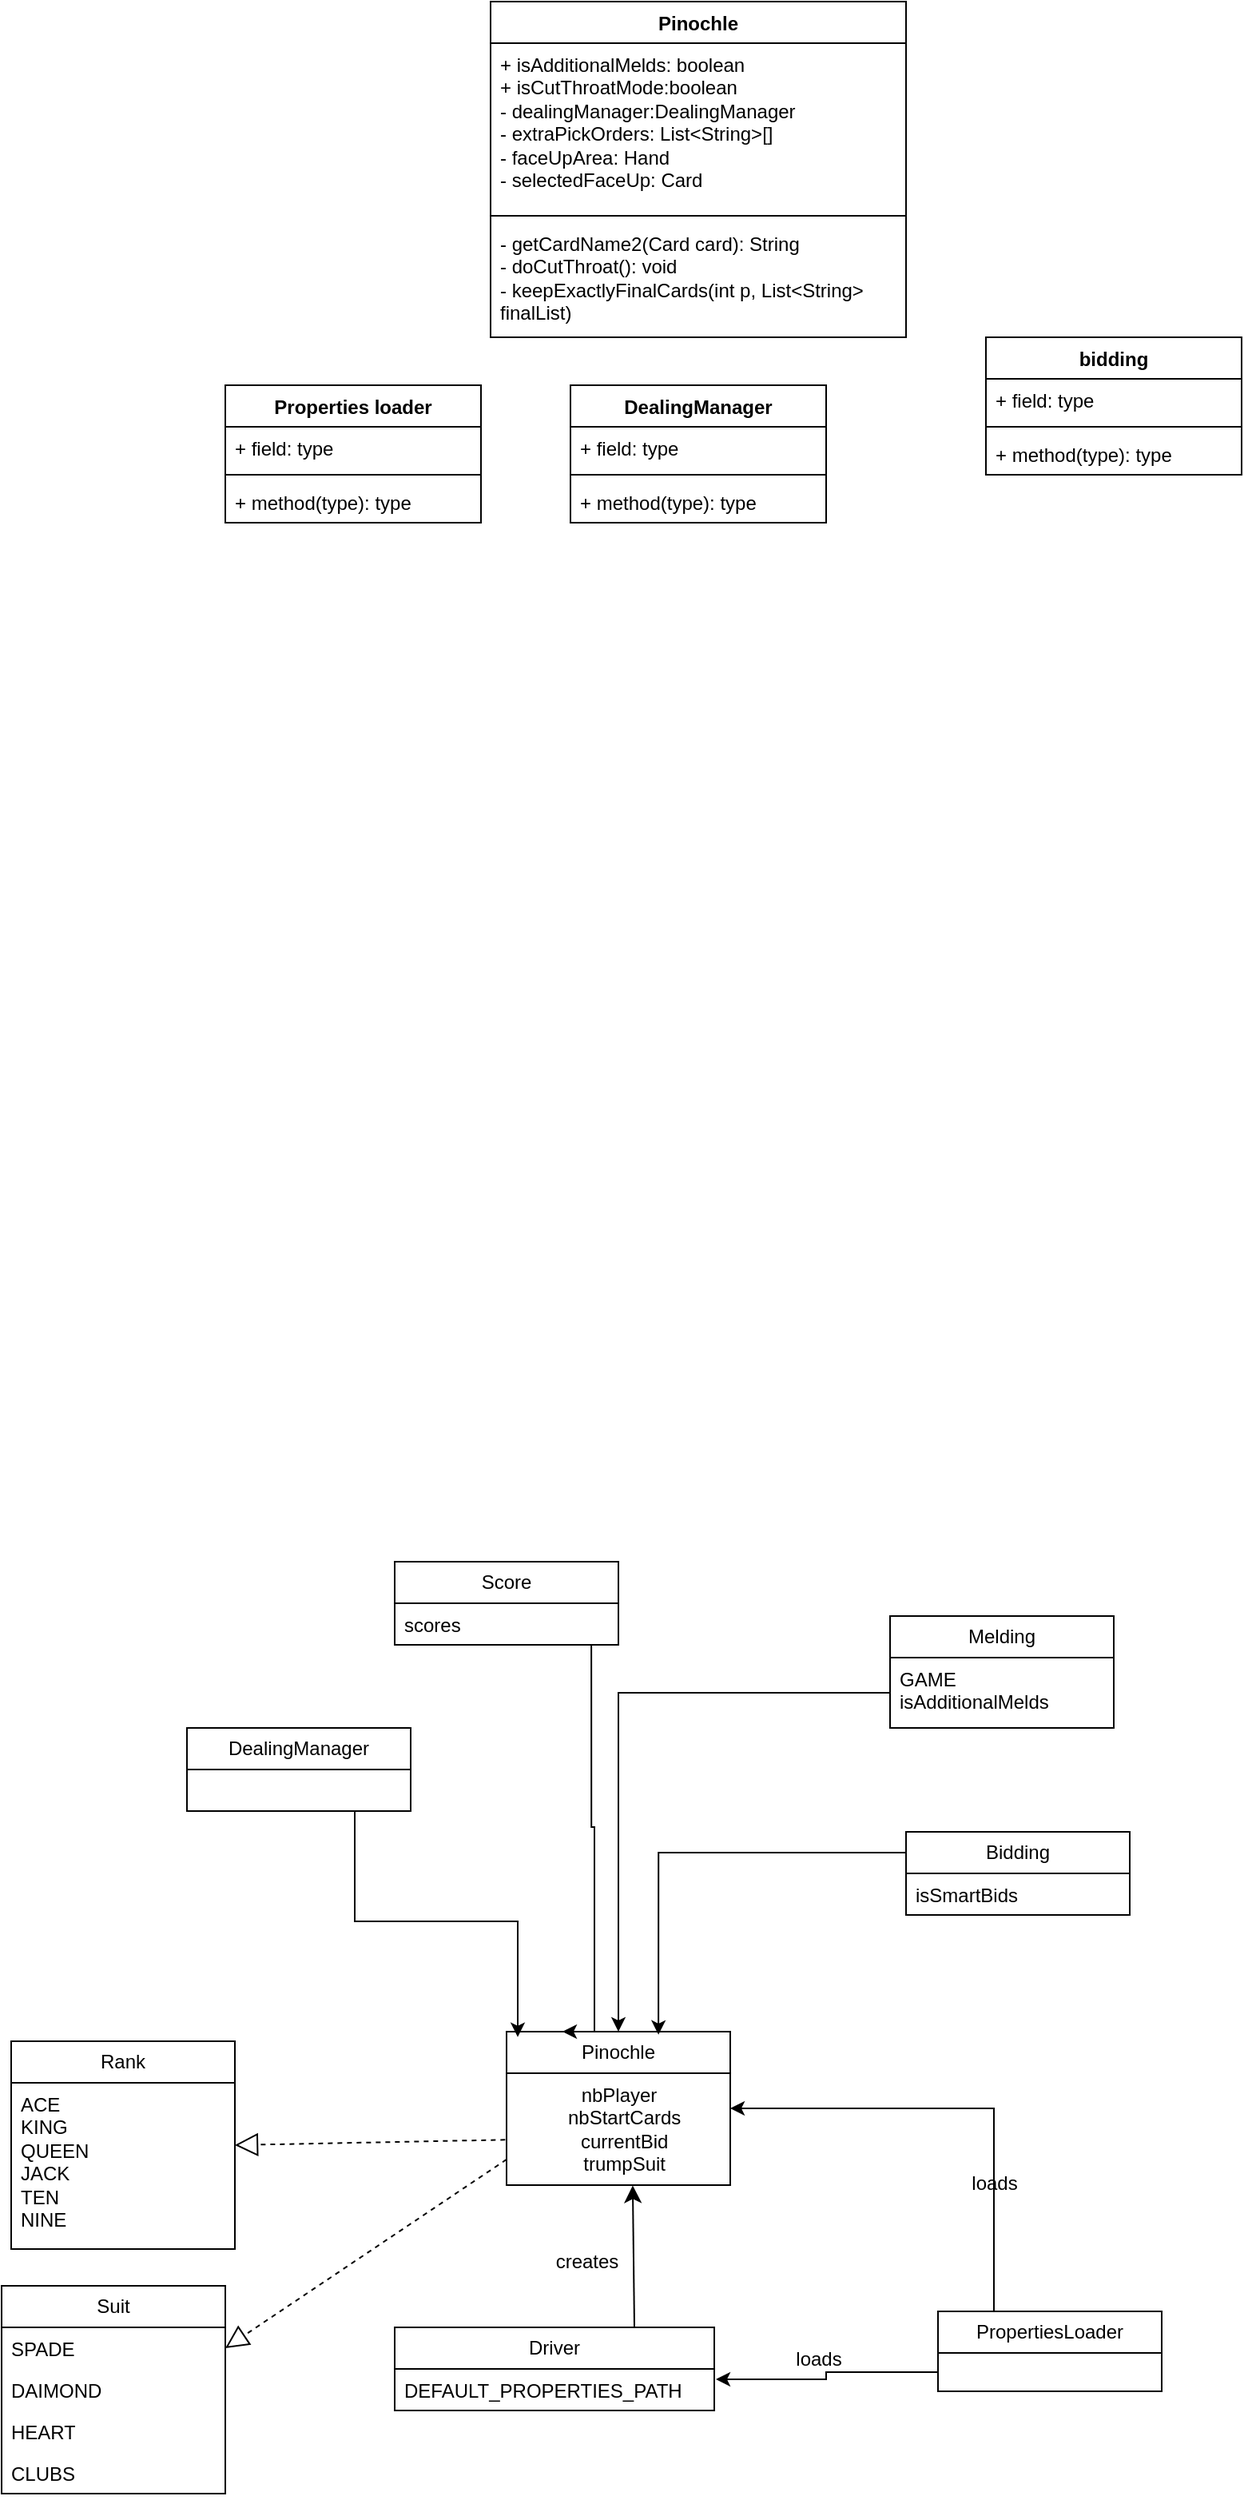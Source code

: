 <mxfile version="27.0.6">
  <diagram name="第 1 页" id="WjV254Gba9erAiQApaUT">
    <mxGraphModel dx="980" dy="1857" grid="1" gridSize="10" guides="1" tooltips="1" connect="1" arrows="1" fold="1" page="1" pageScale="1" pageWidth="827" pageHeight="1169" math="0" shadow="0">
      <root>
        <mxCell id="0" />
        <mxCell id="1" parent="0" />
        <mxCell id="3imu_aPTBYBItrWe76zo-1" value="Melding" style="swimlane;fontStyle=0;childLayout=stackLayout;horizontal=1;startSize=26;fillColor=none;horizontalStack=0;resizeParent=1;resizeParentMax=0;resizeLast=0;collapsible=1;marginBottom=0;whiteSpace=wrap;html=1;" parent="1" vertex="1">
          <mxGeometry x="970" y="330" width="140" height="70" as="geometry" />
        </mxCell>
        <mxCell id="3imu_aPTBYBItrWe76zo-4" value="&lt;div&gt;GAME&lt;/div&gt;&lt;div&gt;isAdditionalMelds&lt;/div&gt;" style="text;strokeColor=none;fillColor=none;align=left;verticalAlign=top;spacingLeft=4;spacingRight=4;overflow=hidden;rotatable=0;points=[[0,0.5],[1,0.5]];portConstraint=eastwest;whiteSpace=wrap;html=1;" parent="3imu_aPTBYBItrWe76zo-1" vertex="1">
          <mxGeometry y="26" width="140" height="44" as="geometry" />
        </mxCell>
        <mxCell id="PVs03nNFmgh6ihw6GwIS-17" value="Bidding" style="swimlane;fontStyle=0;childLayout=stackLayout;horizontal=1;startSize=26;fillColor=none;horizontalStack=0;resizeParent=1;resizeParentMax=0;resizeLast=0;collapsible=1;marginBottom=0;whiteSpace=wrap;html=1;" parent="1" vertex="1">
          <mxGeometry x="980" y="465" width="140" height="52" as="geometry" />
        </mxCell>
        <mxCell id="PVs03nNFmgh6ihw6GwIS-19" value="isSmartBids" style="text;strokeColor=none;fillColor=none;align=left;verticalAlign=top;spacingLeft=4;spacingRight=4;overflow=hidden;rotatable=0;points=[[0,0.5],[1,0.5]];portConstraint=eastwest;whiteSpace=wrap;html=1;" parent="PVs03nNFmgh6ihw6GwIS-17" vertex="1">
          <mxGeometry y="26" width="140" height="26" as="geometry" />
        </mxCell>
        <mxCell id="PVs03nNFmgh6ihw6GwIS-21" value="Score" style="swimlane;fontStyle=0;childLayout=stackLayout;horizontal=1;startSize=26;fillColor=none;horizontalStack=0;resizeParent=1;resizeParentMax=0;resizeLast=0;collapsible=1;marginBottom=0;whiteSpace=wrap;html=1;" parent="1" vertex="1">
          <mxGeometry x="660" y="296" width="140" height="52" as="geometry" />
        </mxCell>
        <mxCell id="PVs03nNFmgh6ihw6GwIS-22" value="scores" style="text;strokeColor=none;fillColor=none;align=left;verticalAlign=top;spacingLeft=4;spacingRight=4;overflow=hidden;rotatable=0;points=[[0,0.5],[1,0.5]];portConstraint=eastwest;whiteSpace=wrap;html=1;" parent="PVs03nNFmgh6ihw6GwIS-21" vertex="1">
          <mxGeometry y="26" width="140" height="26" as="geometry" />
        </mxCell>
        <mxCell id="PVs03nNFmgh6ihw6GwIS-25" value="DealingManager" style="swimlane;fontStyle=0;childLayout=stackLayout;horizontal=1;startSize=26;fillColor=none;horizontalStack=0;resizeParent=1;resizeParentMax=0;resizeLast=0;collapsible=1;marginBottom=0;whiteSpace=wrap;html=1;" parent="1" vertex="1">
          <mxGeometry x="530" y="400" width="140" height="52" as="geometry" />
        </mxCell>
        <mxCell id="BhqL6TJsvbym1Sud5tqn-4" style="edgeStyle=orthogonalEdgeStyle;rounded=0;orthogonalLoop=1;jettySize=auto;html=1;exitX=0.25;exitY=0;exitDx=0;exitDy=0;entryX=1;entryY=0.5;entryDx=0;entryDy=0;" edge="1" parent="1" source="PVs03nNFmgh6ihw6GwIS-33" target="PVs03nNFmgh6ihw6GwIS-46">
          <mxGeometry relative="1" as="geometry" />
        </mxCell>
        <mxCell id="BhqL6TJsvbym1Sud5tqn-20" style="edgeStyle=orthogonalEdgeStyle;rounded=0;orthogonalLoop=1;jettySize=auto;html=1;exitX=0.25;exitY=0;exitDx=0;exitDy=0;entryX=1;entryY=0.5;entryDx=0;entryDy=0;" edge="1" parent="1" source="PVs03nNFmgh6ihw6GwIS-33" target="PVs03nNFmgh6ihw6GwIS-45">
          <mxGeometry relative="1" as="geometry" />
        </mxCell>
        <mxCell id="PVs03nNFmgh6ihw6GwIS-33" value="PropertiesLoader" style="swimlane;fontStyle=0;childLayout=stackLayout;horizontal=1;startSize=26;fillColor=none;horizontalStack=0;resizeParent=1;resizeParentMax=0;resizeLast=0;collapsible=1;marginBottom=0;whiteSpace=wrap;html=1;" parent="1" vertex="1">
          <mxGeometry x="1000" y="765" width="140" height="50" as="geometry" />
        </mxCell>
        <mxCell id="PVs03nNFmgh6ihw6GwIS-34" value="&amp;nbsp;" style="text;strokeColor=none;fillColor=none;align=left;verticalAlign=top;spacingLeft=4;spacingRight=4;overflow=hidden;rotatable=0;points=[[0,0.5],[1,0.5]];portConstraint=eastwest;whiteSpace=wrap;html=1;" parent="PVs03nNFmgh6ihw6GwIS-33" vertex="1">
          <mxGeometry y="26" width="140" height="24" as="geometry" />
        </mxCell>
        <mxCell id="PVs03nNFmgh6ihw6GwIS-37" value="Rank" style="swimlane;fontStyle=0;childLayout=stackLayout;horizontal=1;startSize=26;fillColor=none;horizontalStack=0;resizeParent=1;resizeParentMax=0;resizeLast=0;collapsible=1;marginBottom=0;whiteSpace=wrap;html=1;" parent="1" vertex="1">
          <mxGeometry x="420" y="596" width="140" height="130" as="geometry" />
        </mxCell>
        <mxCell id="PVs03nNFmgh6ihw6GwIS-38" value="ACE&lt;div&gt;KING&lt;br&gt;QUEEN&lt;br&gt;JACK&lt;br&gt;TEN&lt;br&gt;NINE&lt;/div&gt;" style="text;strokeColor=none;fillColor=none;align=left;verticalAlign=top;spacingLeft=4;spacingRight=4;overflow=hidden;rotatable=0;points=[[0,0.5],[1,0.5]];portConstraint=eastwest;whiteSpace=wrap;html=1;" parent="PVs03nNFmgh6ihw6GwIS-37" vertex="1">
          <mxGeometry y="26" width="140" height="104" as="geometry" />
        </mxCell>
        <mxCell id="PVs03nNFmgh6ihw6GwIS-41" value="Driver&lt;span style=&quot;color: rgba(0, 0, 0, 0); font-family: monospace; font-size: 0px; text-align: start; text-wrap-mode: nowrap;&quot;&gt;%3CmxGraphModel%3E%3Croot%3E%3CmxCell%20id%3D%220%22%2F%3E%3CmxCell%20id%3D%221%22%20parent%3D%220%22%2F%3E%3CmxCell%20id%3D%222%22%20value%3D%22Rank%22%20style%3D%22swimlane%3BfontStyle%3D0%3BchildLayout%3DstackLayout%3Bhorizontal%3D1%3BstartSize%3D26%3BfillColor%3Dnone%3BhorizontalStack%3D0%3BresizeParent%3D1%3BresizeParentMax%3D0%3BresizeLast%3D0%3Bcollapsible%3D1%3BmarginBottom%3D0%3BwhiteSpace%3Dwrap%3Bhtml%3D1%3B%22%20vertex%3D%221%22%20parent%3D%221%22%3E%3CmxGeometry%20x%3D%22640%22%20y%3D%22550%22%20width%3D%22140%22%20height%3D%22104%22%20as%3D%22geometry%22%2F%3E%3C%2FmxCell%3E%3CmxCell%20id%3D%223%22%20value%3D%22%2B%20field%3A%20type%22%20style%3D%22text%3BstrokeColor%3Dnone%3BfillColor%3Dnone%3Balign%3Dleft%3BverticalAlign%3Dtop%3BspacingLeft%3D4%3BspacingRight%3D4%3Boverflow%3Dhidden%3Brotatable%3D0%3Bpoints%3D%5B%5B0%2C0.5%5D%2C%5B1%2C0.5%5D%5D%3BportConstraint%3Deastwest%3BwhiteSpace%3Dwrap%3Bhtml%3D1%3B%22%20vertex%3D%221%22%20parent%3D%222%22%3E%3CmxGeometry%20y%3D%2226%22%20width%3D%22140%22%20height%3D%2226%22%20as%3D%22geometry%22%2F%3E%3C%2FmxCell%3E%3CmxCell%20id%3D%224%22%20value%3D%22%2B%20field%3A%20type%22%20style%3D%22text%3BstrokeColor%3Dnone%3BfillColor%3Dnone%3Balign%3Dleft%3BverticalAlign%3Dtop%3BspacingLeft%3D4%3BspacingRight%3D4%3Boverflow%3Dhidden%3Brotatable%3D0%3Bpoints%3D%5B%5B0%2C0.5%5D%2C%5B1%2C0.5%5D%5D%3BportConstraint%3Deastwest%3BwhiteSpace%3Dwrap%3Bhtml%3D1%3B%22%20vertex%3D%221%22%20parent%3D%222%22%3E%3CmxGeometry%20y%3D%2252%22%20width%3D%22140%22%20height%3D%2226%22%20as%3D%22geometry%22%2F%3E%3C%2FmxCell%3E%3CmxCell%20id%3D%225%22%20value%3D%22%2B%20field%3A%20type%22%20style%3D%22text%3BstrokeColor%3Dnone%3BfillColor%3Dnone%3Balign%3Dleft%3BverticalAlign%3Dtop%3BspacingLeft%3D4%3BspacingRight%3D4%3Boverflow%3Dhidden%3Brotatable%3D0%3Bpoints%3D%5B%5B0%2C0.5%5D%2C%5B1%2C0.5%5D%5D%3BportConstraint%3Deastwest%3BwhiteSpace%3Dwrap%3Bhtml%3D1%3B%22%20vertex%3D%221%22%20parent%3D%222%22%3E%3CmxGeometry%20y%3D%2278%22%20width%3D%22140%22%20height%3D%2226%22%20as%3D%22geometry%22%2F%3E%3C%2FmxCell%3E%3C%2Froot%3E%3C%2FmxGraphModel%3E&lt;/span&gt;" style="swimlane;fontStyle=0;childLayout=stackLayout;horizontal=1;startSize=26;fillColor=none;horizontalStack=0;resizeParent=1;resizeParentMax=0;resizeLast=0;collapsible=1;marginBottom=0;whiteSpace=wrap;html=1;" parent="1" vertex="1">
          <mxGeometry x="660" y="775" width="200" height="52" as="geometry" />
        </mxCell>
        <mxCell id="PVs03nNFmgh6ihw6GwIS-42" value="DEFAULT_PROPERTIES_PATH" style="text;strokeColor=none;fillColor=none;align=left;verticalAlign=top;spacingLeft=4;spacingRight=4;overflow=hidden;rotatable=0;points=[[0,0.5],[1,0.5]];portConstraint=eastwest;whiteSpace=wrap;html=1;" parent="PVs03nNFmgh6ihw6GwIS-41" vertex="1">
          <mxGeometry y="26" width="200" height="26" as="geometry" />
        </mxCell>
        <mxCell id="PVs03nNFmgh6ihw6GwIS-45" value="Pinochle" style="swimlane;fontStyle=0;childLayout=stackLayout;horizontal=1;startSize=26;fillColor=none;horizontalStack=0;resizeParent=1;resizeParentMax=0;resizeLast=0;collapsible=1;marginBottom=0;whiteSpace=wrap;html=1;" parent="1" vertex="1">
          <mxGeometry x="730" y="590" width="140" height="96" as="geometry" />
        </mxCell>
        <mxCell id="BhqL6TJsvbym1Sud5tqn-22" value="&lt;div&gt;nbPlayer&lt;/div&gt;&lt;div&gt;&amp;nbsp; nbStartCards&lt;/div&gt;&lt;div&gt;&amp;nbsp; currentBid&lt;/div&gt;&lt;div&gt;&amp;nbsp; trumpSuit&lt;/div&gt;" style="text;html=1;align=center;verticalAlign=middle;resizable=0;points=[];autosize=1;strokeColor=none;fillColor=none;" vertex="1" parent="PVs03nNFmgh6ihw6GwIS-45">
          <mxGeometry y="26" width="140" height="70" as="geometry" />
        </mxCell>
        <mxCell id="BhqL6TJsvbym1Sud5tqn-3" value="creates" style="text;html=1;align=center;verticalAlign=middle;resizable=0;points=[];autosize=1;strokeColor=none;fillColor=none;" vertex="1" parent="1">
          <mxGeometry x="750" y="719" width="60" height="30" as="geometry" />
        </mxCell>
        <mxCell id="BhqL6TJsvbym1Sud5tqn-8" value="loads" style="text;html=1;align=center;verticalAlign=middle;resizable=0;points=[];autosize=1;strokeColor=none;fillColor=none;" vertex="1" parent="1">
          <mxGeometry x="900" y="780" width="50" height="30" as="geometry" />
        </mxCell>
        <mxCell id="BhqL6TJsvbym1Sud5tqn-9" style="edgeStyle=orthogonalEdgeStyle;rounded=0;orthogonalLoop=1;jettySize=auto;html=1;exitX=0;exitY=0.25;exitDx=0;exitDy=0;entryX=0.679;entryY=0.02;entryDx=0;entryDy=0;entryPerimeter=0;" edge="1" parent="1" source="PVs03nNFmgh6ihw6GwIS-17" target="PVs03nNFmgh6ihw6GwIS-45">
          <mxGeometry relative="1" as="geometry" />
        </mxCell>
        <mxCell id="BhqL6TJsvbym1Sud5tqn-11" style="edgeStyle=orthogonalEdgeStyle;rounded=0;orthogonalLoop=1;jettySize=auto;html=1;exitX=0;exitY=0.5;exitDx=0;exitDy=0;entryX=0.5;entryY=0;entryDx=0;entryDy=0;" edge="1" parent="1" source="3imu_aPTBYBItrWe76zo-4" target="PVs03nNFmgh6ihw6GwIS-45">
          <mxGeometry relative="1" as="geometry" />
        </mxCell>
        <mxCell id="BhqL6TJsvbym1Sud5tqn-13" style="edgeStyle=orthogonalEdgeStyle;rounded=0;orthogonalLoop=1;jettySize=auto;html=1;exitX=0.879;exitY=1.019;exitDx=0;exitDy=0;entryX=0.25;entryY=0;entryDx=0;entryDy=0;exitPerimeter=0;" edge="1" parent="1" source="PVs03nNFmgh6ihw6GwIS-22" target="PVs03nNFmgh6ihw6GwIS-45">
          <mxGeometry relative="1" as="geometry">
            <Array as="points">
              <mxPoint x="783" y="462" />
              <mxPoint x="785" y="462" />
            </Array>
          </mxGeometry>
        </mxCell>
        <mxCell id="BhqL6TJsvbym1Sud5tqn-14" style="edgeStyle=orthogonalEdgeStyle;rounded=0;orthogonalLoop=1;jettySize=auto;html=1;exitX=0.75;exitY=1;exitDx=0;exitDy=0;entryX=0.05;entryY=0.035;entryDx=0;entryDy=0;entryPerimeter=0;" edge="1" parent="1" source="PVs03nNFmgh6ihw6GwIS-25" target="PVs03nNFmgh6ihw6GwIS-45">
          <mxGeometry relative="1" as="geometry" />
        </mxCell>
        <mxCell id="BhqL6TJsvbym1Sud5tqn-19" style="edgeStyle=orthogonalEdgeStyle;rounded=0;orthogonalLoop=1;jettySize=auto;html=1;exitX=0;exitY=0.5;exitDx=0;exitDy=0;entryX=1.005;entryY=0.25;entryDx=0;entryDy=0;entryPerimeter=0;" edge="1" parent="1" source="PVs03nNFmgh6ihw6GwIS-34" target="PVs03nNFmgh6ihw6GwIS-42">
          <mxGeometry relative="1" as="geometry" />
        </mxCell>
        <mxCell id="BhqL6TJsvbym1Sud5tqn-6" value="loads" style="text;html=1;align=center;verticalAlign=middle;resizable=0;points=[];autosize=1;strokeColor=none;fillColor=none;" vertex="1" parent="1">
          <mxGeometry x="1010" y="670" width="50" height="30" as="geometry" />
        </mxCell>
        <mxCell id="BhqL6TJsvbym1Sud5tqn-24" value="" style="endArrow=block;dashed=1;endFill=0;endSize=12;html=1;rounded=0;entryX=1;entryY=0.5;entryDx=0;entryDy=0;exitX=-0.006;exitY=0.595;exitDx=0;exitDy=0;exitPerimeter=0;" edge="1" parent="1" source="BhqL6TJsvbym1Sud5tqn-22">
          <mxGeometry width="160" relative="1" as="geometry">
            <mxPoint x="750" y="760" as="sourcePoint" />
            <mxPoint x="560" y="661" as="targetPoint" />
          </mxGeometry>
        </mxCell>
        <mxCell id="BhqL6TJsvbym1Sud5tqn-25" value="Suit" style="swimlane;fontStyle=0;childLayout=stackLayout;horizontal=1;startSize=26;fillColor=none;horizontalStack=0;resizeParent=1;resizeParentMax=0;resizeLast=0;collapsible=1;marginBottom=0;whiteSpace=wrap;html=1;" vertex="1" parent="1">
          <mxGeometry x="414" y="749" width="140" height="130" as="geometry" />
        </mxCell>
        <mxCell id="BhqL6TJsvbym1Sud5tqn-26" value="SPADE" style="text;strokeColor=none;fillColor=none;align=left;verticalAlign=top;spacingLeft=4;spacingRight=4;overflow=hidden;rotatable=0;points=[[0,0.5],[1,0.5]];portConstraint=eastwest;whiteSpace=wrap;html=1;" vertex="1" parent="BhqL6TJsvbym1Sud5tqn-25">
          <mxGeometry y="26" width="140" height="26" as="geometry" />
        </mxCell>
        <mxCell id="BhqL6TJsvbym1Sud5tqn-27" value="DAIMOND" style="text;strokeColor=none;fillColor=none;align=left;verticalAlign=top;spacingLeft=4;spacingRight=4;overflow=hidden;rotatable=0;points=[[0,0.5],[1,0.5]];portConstraint=eastwest;whiteSpace=wrap;html=1;" vertex="1" parent="BhqL6TJsvbym1Sud5tqn-25">
          <mxGeometry y="52" width="140" height="26" as="geometry" />
        </mxCell>
        <mxCell id="BhqL6TJsvbym1Sud5tqn-28" value="HEART" style="text;strokeColor=none;fillColor=none;align=left;verticalAlign=top;spacingLeft=4;spacingRight=4;overflow=hidden;rotatable=0;points=[[0,0.5],[1,0.5]];portConstraint=eastwest;whiteSpace=wrap;html=1;" vertex="1" parent="BhqL6TJsvbym1Sud5tqn-25">
          <mxGeometry y="78" width="140" height="26" as="geometry" />
        </mxCell>
        <mxCell id="BhqL6TJsvbym1Sud5tqn-31" value="CLUBS" style="text;strokeColor=none;fillColor=none;align=left;verticalAlign=top;spacingLeft=4;spacingRight=4;overflow=hidden;rotatable=0;points=[[0,0.5],[1,0.5]];portConstraint=eastwest;whiteSpace=wrap;html=1;" vertex="1" parent="BhqL6TJsvbym1Sud5tqn-25">
          <mxGeometry y="104" width="140" height="26" as="geometry" />
        </mxCell>
        <mxCell id="BhqL6TJsvbym1Sud5tqn-29" value="" style="endArrow=block;dashed=1;endFill=0;endSize=12;html=1;rounded=0;entryX=1;entryY=0.5;entryDx=0;entryDy=0;exitX=0;exitY=0.771;exitDx=0;exitDy=0;exitPerimeter=0;" edge="1" parent="1" source="BhqL6TJsvbym1Sud5tqn-22" target="BhqL6TJsvbym1Sud5tqn-26">
          <mxGeometry width="160" relative="1" as="geometry">
            <mxPoint x="610" y="740" as="sourcePoint" />
            <mxPoint x="441" y="743" as="targetPoint" />
          </mxGeometry>
        </mxCell>
        <mxCell id="BhqL6TJsvbym1Sud5tqn-32" value="Pinochle" style="swimlane;fontStyle=1;align=center;verticalAlign=top;childLayout=stackLayout;horizontal=1;startSize=26;horizontalStack=0;resizeParent=1;resizeParentMax=0;resizeLast=0;collapsible=1;marginBottom=0;whiteSpace=wrap;html=1;" vertex="1" parent="1">
          <mxGeometry x="720" y="-680" width="260" height="210" as="geometry" />
        </mxCell>
        <mxCell id="BhqL6TJsvbym1Sud5tqn-33" value="&lt;div&gt;+ isAdditionalMelds:&amp;nbsp;&lt;span style=&quot;background-color: transparent;&quot;&gt;boolean&lt;/span&gt;&lt;span style=&quot;background-color: transparent;&quot;&gt;&amp;nbsp;&lt;/span&gt;&lt;/div&gt;&lt;div&gt;+ isCutThroatMode:&lt;span style=&quot;background-color: transparent;&quot;&gt;boolean&lt;/span&gt;&lt;span style=&quot;background-color: transparent;&quot;&gt;&amp;nbsp;&lt;/span&gt;&lt;/div&gt;&lt;div&gt;- dealingManager:&lt;span style=&quot;background-color: transparent;&quot;&gt;DealingManager&lt;/span&gt;&lt;span style=&quot;background-color: transparent;&quot;&gt;&amp;nbsp;&lt;/span&gt;&lt;/div&gt;&lt;div&gt;- extraPickOrders:&amp;nbsp;&lt;span style=&quot;background-color: transparent;&quot;&gt;List&amp;lt;String&amp;gt;[]&lt;/span&gt;&lt;/div&gt;&lt;div&gt;- faceUpArea:&amp;nbsp;&lt;span style=&quot;background-color: transparent;&quot;&gt;Hand&lt;/span&gt;&lt;span style=&quot;background-color: transparent;&quot;&gt;&amp;nbsp;&lt;/span&gt;&lt;/div&gt;&lt;div&gt;- selectedFaceUp:&amp;nbsp;&lt;span style=&quot;background-color: transparent;&quot;&gt;Card&lt;/span&gt;&lt;span style=&quot;background-color: transparent;&quot;&gt;&amp;nbsp;&lt;/span&gt;&lt;/div&gt;" style="text;strokeColor=none;fillColor=none;align=left;verticalAlign=top;spacingLeft=4;spacingRight=4;overflow=hidden;rotatable=0;points=[[0,0.5],[1,0.5]];portConstraint=eastwest;whiteSpace=wrap;html=1;" vertex="1" parent="BhqL6TJsvbym1Sud5tqn-32">
          <mxGeometry y="26" width="260" height="104" as="geometry" />
        </mxCell>
        <mxCell id="BhqL6TJsvbym1Sud5tqn-34" value="" style="line;strokeWidth=1;fillColor=none;align=left;verticalAlign=middle;spacingTop=-1;spacingLeft=3;spacingRight=3;rotatable=0;labelPosition=right;points=[];portConstraint=eastwest;strokeColor=inherit;" vertex="1" parent="BhqL6TJsvbym1Sud5tqn-32">
          <mxGeometry y="130" width="260" height="8" as="geometry" />
        </mxCell>
        <mxCell id="BhqL6TJsvbym1Sud5tqn-35" value="- getCardName2(Card card): String&lt;div&gt;-&amp;nbsp;doCutThroat(): void&lt;/div&gt;&lt;div&gt;-&amp;nbsp;keepExactlyFinalCards(int p, List&amp;lt;String&amp;gt; finalList)&lt;/div&gt;" style="text;strokeColor=none;fillColor=none;align=left;verticalAlign=top;spacingLeft=4;spacingRight=4;overflow=hidden;rotatable=0;points=[[0,0.5],[1,0.5]];portConstraint=eastwest;whiteSpace=wrap;html=1;" vertex="1" parent="BhqL6TJsvbym1Sud5tqn-32">
          <mxGeometry y="138" width="260" height="72" as="geometry" />
        </mxCell>
        <mxCell id="np-zeA1R36s1c7RjP37b-1" value="" style="endArrow=classic;html=1;rounded=0;fontSize=12;startSize=8;endSize=8;curved=1;exitX=0.75;exitY=0;exitDx=0;exitDy=0;entryX=0.564;entryY=1.003;entryDx=0;entryDy=0;entryPerimeter=0;" edge="1" parent="1" source="PVs03nNFmgh6ihw6GwIS-41" target="BhqL6TJsvbym1Sud5tqn-22">
          <mxGeometry width="50" height="50" relative="1" as="geometry">
            <mxPoint x="730" y="710" as="sourcePoint" />
            <mxPoint x="780" y="660" as="targetPoint" />
          </mxGeometry>
        </mxCell>
        <mxCell id="BhqL6TJsvbym1Sud5tqn-36" value="bidding" style="swimlane;fontStyle=1;align=center;verticalAlign=top;childLayout=stackLayout;horizontal=1;startSize=26;horizontalStack=0;resizeParent=1;resizeParentMax=0;resizeLast=0;collapsible=1;marginBottom=0;whiteSpace=wrap;html=1;" vertex="1" parent="1">
          <mxGeometry x="1030" y="-470" width="160" height="86" as="geometry" />
        </mxCell>
        <mxCell id="BhqL6TJsvbym1Sud5tqn-37" value="+ field: type" style="text;strokeColor=none;fillColor=none;align=left;verticalAlign=top;spacingLeft=4;spacingRight=4;overflow=hidden;rotatable=0;points=[[0,0.5],[1,0.5]];portConstraint=eastwest;whiteSpace=wrap;html=1;" vertex="1" parent="BhqL6TJsvbym1Sud5tqn-36">
          <mxGeometry y="26" width="160" height="26" as="geometry" />
        </mxCell>
        <mxCell id="BhqL6TJsvbym1Sud5tqn-38" value="" style="line;strokeWidth=1;fillColor=none;align=left;verticalAlign=middle;spacingTop=-1;spacingLeft=3;spacingRight=3;rotatable=0;labelPosition=right;points=[];portConstraint=eastwest;strokeColor=inherit;" vertex="1" parent="BhqL6TJsvbym1Sud5tqn-36">
          <mxGeometry y="52" width="160" height="8" as="geometry" />
        </mxCell>
        <mxCell id="BhqL6TJsvbym1Sud5tqn-39" value="+ method(type): type" style="text;strokeColor=none;fillColor=none;align=left;verticalAlign=top;spacingLeft=4;spacingRight=4;overflow=hidden;rotatable=0;points=[[0,0.5],[1,0.5]];portConstraint=eastwest;whiteSpace=wrap;html=1;" vertex="1" parent="BhqL6TJsvbym1Sud5tqn-36">
          <mxGeometry y="60" width="160" height="26" as="geometry" />
        </mxCell>
        <mxCell id="BhqL6TJsvbym1Sud5tqn-40" value="DealingManager" style="swimlane;fontStyle=1;align=center;verticalAlign=top;childLayout=stackLayout;horizontal=1;startSize=26;horizontalStack=0;resizeParent=1;resizeParentMax=0;resizeLast=0;collapsible=1;marginBottom=0;whiteSpace=wrap;html=1;" vertex="1" parent="1">
          <mxGeometry x="770" y="-440" width="160" height="86" as="geometry" />
        </mxCell>
        <mxCell id="BhqL6TJsvbym1Sud5tqn-41" value="+ field: type" style="text;strokeColor=none;fillColor=none;align=left;verticalAlign=top;spacingLeft=4;spacingRight=4;overflow=hidden;rotatable=0;points=[[0,0.5],[1,0.5]];portConstraint=eastwest;whiteSpace=wrap;html=1;" vertex="1" parent="BhqL6TJsvbym1Sud5tqn-40">
          <mxGeometry y="26" width="160" height="26" as="geometry" />
        </mxCell>
        <mxCell id="BhqL6TJsvbym1Sud5tqn-42" value="" style="line;strokeWidth=1;fillColor=none;align=left;verticalAlign=middle;spacingTop=-1;spacingLeft=3;spacingRight=3;rotatable=0;labelPosition=right;points=[];portConstraint=eastwest;strokeColor=inherit;" vertex="1" parent="BhqL6TJsvbym1Sud5tqn-40">
          <mxGeometry y="52" width="160" height="8" as="geometry" />
        </mxCell>
        <mxCell id="BhqL6TJsvbym1Sud5tqn-43" value="+ method(type): type" style="text;strokeColor=none;fillColor=none;align=left;verticalAlign=top;spacingLeft=4;spacingRight=4;overflow=hidden;rotatable=0;points=[[0,0.5],[1,0.5]];portConstraint=eastwest;whiteSpace=wrap;html=1;" vertex="1" parent="BhqL6TJsvbym1Sud5tqn-40">
          <mxGeometry y="60" width="160" height="26" as="geometry" />
        </mxCell>
        <mxCell id="BhqL6TJsvbym1Sud5tqn-44" value="Properties loader" style="swimlane;fontStyle=1;align=center;verticalAlign=top;childLayout=stackLayout;horizontal=1;startSize=26;horizontalStack=0;resizeParent=1;resizeParentMax=0;resizeLast=0;collapsible=1;marginBottom=0;whiteSpace=wrap;html=1;" vertex="1" parent="1">
          <mxGeometry x="554" y="-440" width="160" height="86" as="geometry" />
        </mxCell>
        <mxCell id="BhqL6TJsvbym1Sud5tqn-45" value="+ field: type" style="text;strokeColor=none;fillColor=none;align=left;verticalAlign=top;spacingLeft=4;spacingRight=4;overflow=hidden;rotatable=0;points=[[0,0.5],[1,0.5]];portConstraint=eastwest;whiteSpace=wrap;html=1;" vertex="1" parent="BhqL6TJsvbym1Sud5tqn-44">
          <mxGeometry y="26" width="160" height="26" as="geometry" />
        </mxCell>
        <mxCell id="BhqL6TJsvbym1Sud5tqn-46" value="" style="line;strokeWidth=1;fillColor=none;align=left;verticalAlign=middle;spacingTop=-1;spacingLeft=3;spacingRight=3;rotatable=0;labelPosition=right;points=[];portConstraint=eastwest;strokeColor=inherit;" vertex="1" parent="BhqL6TJsvbym1Sud5tqn-44">
          <mxGeometry y="52" width="160" height="8" as="geometry" />
        </mxCell>
        <mxCell id="BhqL6TJsvbym1Sud5tqn-47" value="+ method(type): type" style="text;strokeColor=none;fillColor=none;align=left;verticalAlign=top;spacingLeft=4;spacingRight=4;overflow=hidden;rotatable=0;points=[[0,0.5],[1,0.5]];portConstraint=eastwest;whiteSpace=wrap;html=1;" vertex="1" parent="BhqL6TJsvbym1Sud5tqn-44">
          <mxGeometry y="60" width="160" height="26" as="geometry" />
        </mxCell>
      </root>
    </mxGraphModel>
  </diagram>
</mxfile>
